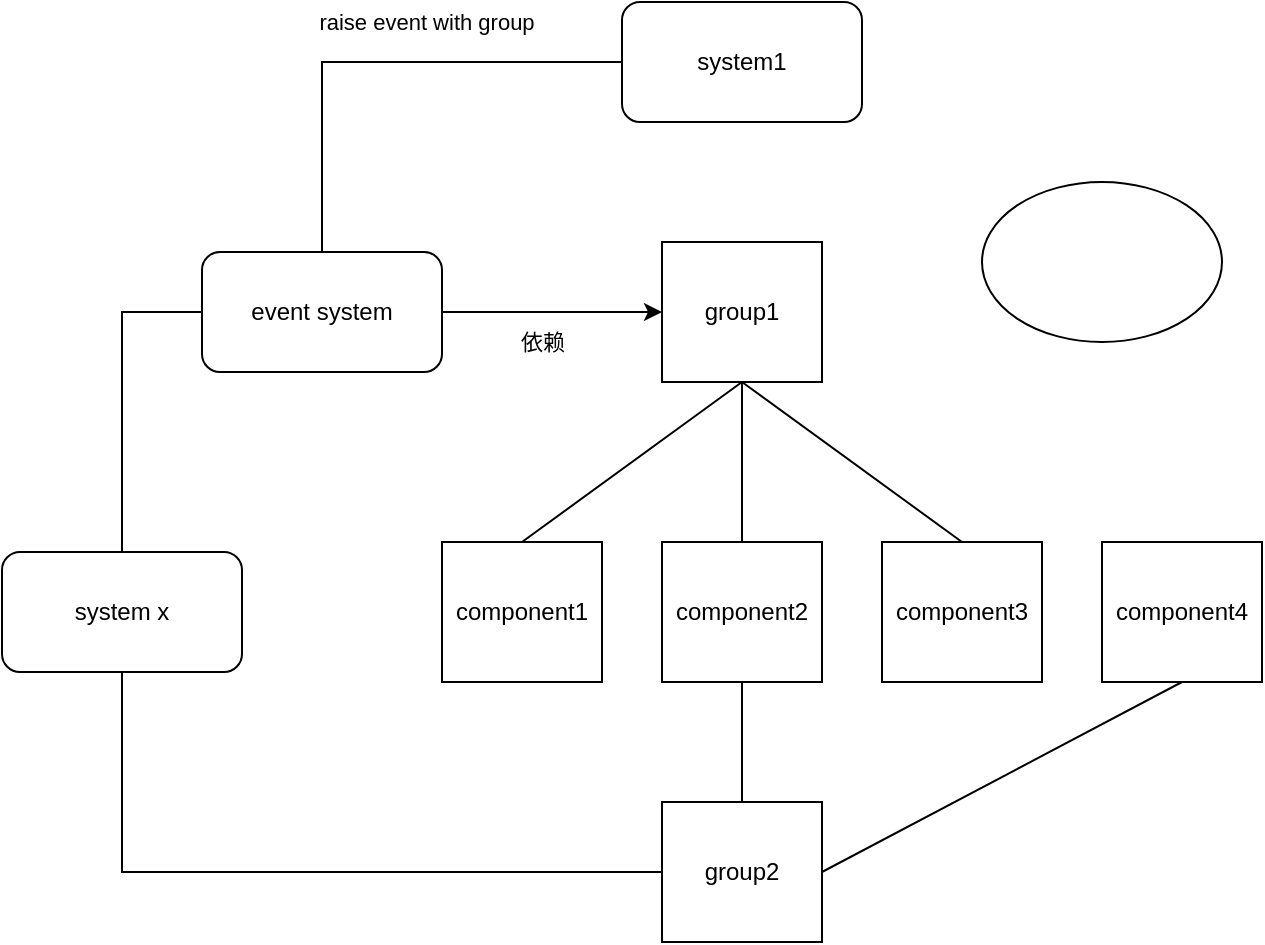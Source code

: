 <mxfile version="15.6.2" type="github">
  <diagram id="R2lEEEUBdFMjLlhIrx00" name="Page-1">
    <mxGraphModel dx="788" dy="512" grid="1" gridSize="10" guides="1" tooltips="1" connect="1" arrows="1" fold="1" page="1" pageScale="1" pageWidth="850" pageHeight="1100" math="0" shadow="0" extFonts="Permanent Marker^https://fonts.googleapis.com/css?family=Permanent+Marker">
      <root>
        <mxCell id="0" />
        <mxCell id="1" parent="0" />
        <mxCell id="CS2VUn_H6PAiN5lwcOep-1" value="component1" style="rounded=0;whiteSpace=wrap;html=1;" parent="1" vertex="1">
          <mxGeometry x="300" y="420" width="80" height="70" as="geometry" />
        </mxCell>
        <mxCell id="CS2VUn_H6PAiN5lwcOep-7" value="component2" style="rounded=0;whiteSpace=wrap;html=1;" parent="1" vertex="1">
          <mxGeometry x="410" y="420" width="80" height="70" as="geometry" />
        </mxCell>
        <mxCell id="CS2VUn_H6PAiN5lwcOep-8" value="component3" style="rounded=0;whiteSpace=wrap;html=1;" parent="1" vertex="1">
          <mxGeometry x="520" y="420" width="80" height="70" as="geometry" />
        </mxCell>
        <mxCell id="CS2VUn_H6PAiN5lwcOep-9" value="component4" style="rounded=0;whiteSpace=wrap;html=1;" parent="1" vertex="1">
          <mxGeometry x="630" y="420" width="80" height="70" as="geometry" />
        </mxCell>
        <mxCell id="CS2VUn_H6PAiN5lwcOep-10" value="group1" style="rounded=0;whiteSpace=wrap;html=1;" parent="1" vertex="1">
          <mxGeometry x="410" y="270" width="80" height="70" as="geometry" />
        </mxCell>
        <mxCell id="CS2VUn_H6PAiN5lwcOep-11" value="" style="endArrow=none;html=1;rounded=0;entryX=0.5;entryY=1;entryDx=0;entryDy=0;exitX=0.5;exitY=0;exitDx=0;exitDy=0;" parent="1" source="CS2VUn_H6PAiN5lwcOep-1" target="CS2VUn_H6PAiN5lwcOep-10" edge="1">
          <mxGeometry width="50" height="50" relative="1" as="geometry">
            <mxPoint x="460" y="410" as="sourcePoint" />
            <mxPoint x="510" y="360" as="targetPoint" />
          </mxGeometry>
        </mxCell>
        <mxCell id="CS2VUn_H6PAiN5lwcOep-12" value="" style="endArrow=none;html=1;rounded=0;exitX=0.5;exitY=0;exitDx=0;exitDy=0;" parent="1" source="CS2VUn_H6PAiN5lwcOep-7" edge="1">
          <mxGeometry width="50" height="50" relative="1" as="geometry">
            <mxPoint x="350" y="390" as="sourcePoint" />
            <mxPoint x="450" y="340" as="targetPoint" />
          </mxGeometry>
        </mxCell>
        <mxCell id="CS2VUn_H6PAiN5lwcOep-13" value="" style="endArrow=none;html=1;rounded=0;exitX=0.5;exitY=0;exitDx=0;exitDy=0;entryX=0.5;entryY=1;entryDx=0;entryDy=0;" parent="1" source="CS2VUn_H6PAiN5lwcOep-8" target="CS2VUn_H6PAiN5lwcOep-10" edge="1">
          <mxGeometry width="50" height="50" relative="1" as="geometry">
            <mxPoint x="460" y="390" as="sourcePoint" />
            <mxPoint x="460" y="350" as="targetPoint" />
          </mxGeometry>
        </mxCell>
        <mxCell id="CS2VUn_H6PAiN5lwcOep-14" value="group2" style="rounded=0;whiteSpace=wrap;html=1;" parent="1" vertex="1">
          <mxGeometry x="410" y="550" width="80" height="70" as="geometry" />
        </mxCell>
        <mxCell id="CS2VUn_H6PAiN5lwcOep-17" value="system1" style="rounded=1;whiteSpace=wrap;html=1;" parent="1" vertex="1">
          <mxGeometry x="390" y="150" width="120" height="60" as="geometry" />
        </mxCell>
        <mxCell id="CS2VUn_H6PAiN5lwcOep-20" value="event system" style="rounded=1;whiteSpace=wrap;html=1;" parent="1" vertex="1">
          <mxGeometry x="180" y="275" width="120" height="60" as="geometry" />
        </mxCell>
        <mxCell id="CS2VUn_H6PAiN5lwcOep-22" value="" style="endArrow=none;html=1;rounded=0;entryX=0;entryY=0.5;entryDx=0;entryDy=0;exitX=0.5;exitY=0;exitDx=0;exitDy=0;" parent="1" source="CS2VUn_H6PAiN5lwcOep-20" target="CS2VUn_H6PAiN5lwcOep-17" edge="1">
          <mxGeometry width="50" height="50" relative="1" as="geometry">
            <mxPoint x="340" y="300" as="sourcePoint" />
            <mxPoint x="400" y="230" as="targetPoint" />
            <Array as="points">
              <mxPoint x="240" y="180" />
            </Array>
          </mxGeometry>
        </mxCell>
        <mxCell id="CS2VUn_H6PAiN5lwcOep-23" value="raise event with group" style="edgeLabel;html=1;align=center;verticalAlign=middle;resizable=0;points=[];" parent="CS2VUn_H6PAiN5lwcOep-22" vertex="1" connectable="0">
          <mxGeometry x="-0.193" y="-2" relative="1" as="geometry">
            <mxPoint x="48" y="-22" as="offset" />
          </mxGeometry>
        </mxCell>
        <mxCell id="CS2VUn_H6PAiN5lwcOep-24" value="" style="endArrow=classic;html=1;rounded=0;entryX=0;entryY=0.5;entryDx=0;entryDy=0;exitX=1;exitY=0.5;exitDx=0;exitDy=0;" parent="1" source="CS2VUn_H6PAiN5lwcOep-20" target="CS2VUn_H6PAiN5lwcOep-10" edge="1">
          <mxGeometry width="50" height="50" relative="1" as="geometry">
            <mxPoint x="330" y="305" as="sourcePoint" />
            <mxPoint x="360" y="270" as="targetPoint" />
          </mxGeometry>
        </mxCell>
        <mxCell id="CS2VUn_H6PAiN5lwcOep-25" value="&lt;font style=&quot;vertical-align: inherit&quot;&gt;&lt;font style=&quot;vertical-align: inherit&quot;&gt;依赖&lt;/font&gt;&lt;/font&gt;" style="edgeLabel;html=1;align=center;verticalAlign=middle;resizable=0;points=[];" parent="CS2VUn_H6PAiN5lwcOep-24" vertex="1" connectable="0">
          <mxGeometry x="-0.251" y="-2" relative="1" as="geometry">
            <mxPoint x="9" y="13" as="offset" />
          </mxGeometry>
        </mxCell>
        <mxCell id="CS2VUn_H6PAiN5lwcOep-27" value="system x" style="rounded=1;whiteSpace=wrap;html=1;" parent="1" vertex="1">
          <mxGeometry x="80" y="425" width="120" height="60" as="geometry" />
        </mxCell>
        <mxCell id="CS2VUn_H6PAiN5lwcOep-28" value="" style="endArrow=none;html=1;rounded=0;entryX=0.5;entryY=1;entryDx=0;entryDy=0;exitX=0.5;exitY=0;exitDx=0;exitDy=0;" parent="1" source="CS2VUn_H6PAiN5lwcOep-14" edge="1">
          <mxGeometry width="50" height="50" relative="1" as="geometry">
            <mxPoint x="340" y="570" as="sourcePoint" />
            <mxPoint x="450" y="490" as="targetPoint" />
          </mxGeometry>
        </mxCell>
        <mxCell id="CS2VUn_H6PAiN5lwcOep-29" value="" style="endArrow=none;html=1;rounded=0;entryX=0.5;entryY=1;entryDx=0;entryDy=0;exitX=0;exitY=0.5;exitDx=0;exitDy=0;" parent="1" source="CS2VUn_H6PAiN5lwcOep-14" target="CS2VUn_H6PAiN5lwcOep-27" edge="1">
          <mxGeometry width="50" height="50" relative="1" as="geometry">
            <mxPoint x="220" y="590" as="sourcePoint" />
            <mxPoint x="220" y="530" as="targetPoint" />
            <Array as="points">
              <mxPoint x="140" y="585" />
            </Array>
          </mxGeometry>
        </mxCell>
        <mxCell id="CS2VUn_H6PAiN5lwcOep-30" value="" style="endArrow=none;html=1;rounded=0;entryX=0.5;entryY=0;entryDx=0;entryDy=0;exitX=0;exitY=0.5;exitDx=0;exitDy=0;" parent="1" source="CS2VUn_H6PAiN5lwcOep-20" target="CS2VUn_H6PAiN5lwcOep-27" edge="1">
          <mxGeometry width="50" height="50" relative="1" as="geometry">
            <mxPoint x="420" y="595" as="sourcePoint" />
            <mxPoint x="190" y="495" as="targetPoint" />
            <Array as="points">
              <mxPoint x="140" y="305" />
            </Array>
          </mxGeometry>
        </mxCell>
        <mxCell id="shP303jNvkUlChf_6BAF-2" value="" style="endArrow=none;html=1;rounded=0;exitX=1;exitY=0.5;exitDx=0;exitDy=0;entryX=0.5;entryY=1;entryDx=0;entryDy=0;" edge="1" parent="1" source="CS2VUn_H6PAiN5lwcOep-14" target="CS2VUn_H6PAiN5lwcOep-9">
          <mxGeometry width="50" height="50" relative="1" as="geometry">
            <mxPoint x="590" y="560" as="sourcePoint" />
            <mxPoint x="640" y="510" as="targetPoint" />
          </mxGeometry>
        </mxCell>
        <mxCell id="shP303jNvkUlChf_6BAF-3" value="" style="ellipse;whiteSpace=wrap;html=1;" vertex="1" parent="1">
          <mxGeometry x="570" y="240" width="120" height="80" as="geometry" />
        </mxCell>
      </root>
    </mxGraphModel>
  </diagram>
</mxfile>
